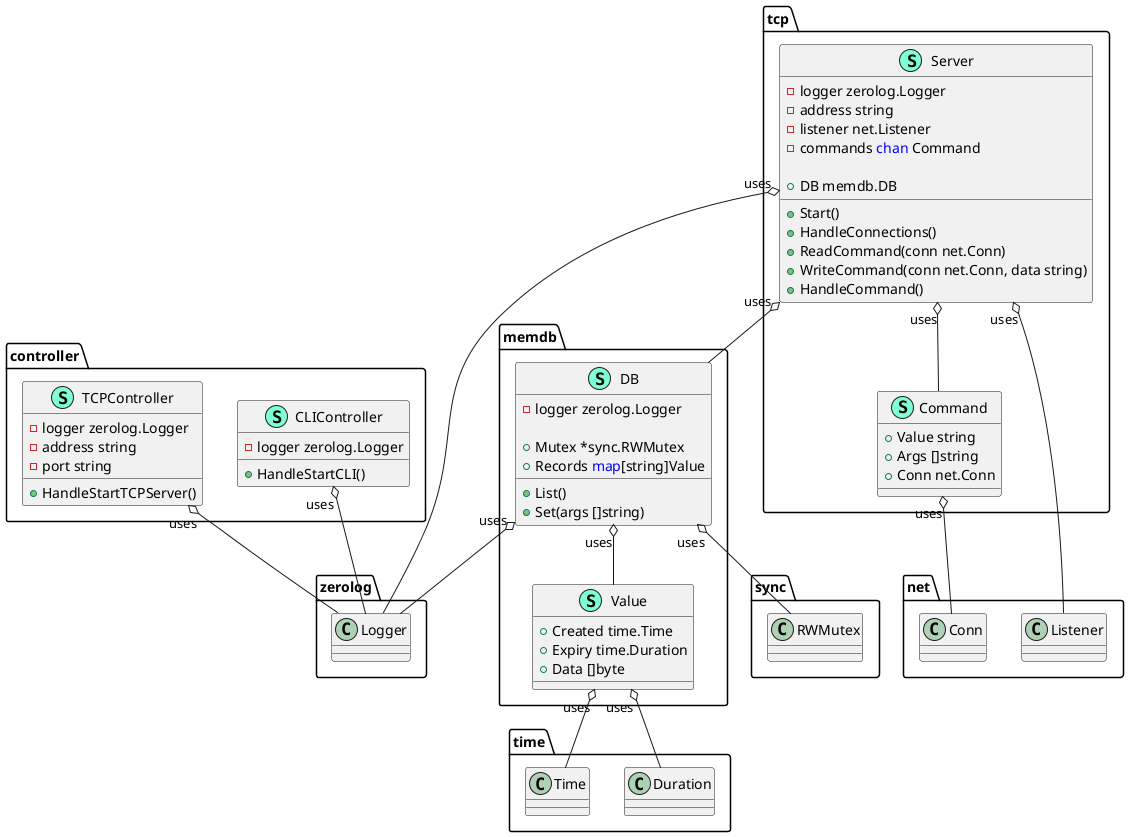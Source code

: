 @startuml
namespace controller {
    class CLIController << (S,Aquamarine) >> {
        - logger zerolog.Logger

        + HandleStartCLI() 

    }
    class TCPController << (S,Aquamarine) >> {
        - logger zerolog.Logger
        - address string
        - port string

        + HandleStartTCPServer() 

    }
}


"controller.CLIController""uses" o-- "zerolog.Logger"
"controller.TCPController""uses" o-- "zerolog.Logger"

namespace memdb {
    class DB << (S,Aquamarine) >> {
        - logger zerolog.Logger

        + Mutex *sync.RWMutex
        + Records <font color=blue>map</font>[string]Value

        + List() 
        + Set(args []string) 

    }
    class Value << (S,Aquamarine) >> {
        + Created time.Time
        + Expiry time.Duration
        + Data []byte

    }
}


"memdb.DB""uses" o-- "memdb.Value"
"memdb.DB""uses" o-- "sync.RWMutex"
"memdb.DB""uses" o-- "zerolog.Logger"
"memdb.Value""uses" o-- "time.Duration"
"memdb.Value""uses" o-- "time.Time"

namespace tcp {
    class Command << (S,Aquamarine) >> {
        + Value string
        + Args []string
        + Conn net.Conn

    }
    class Server << (S,Aquamarine) >> {
        - logger zerolog.Logger
        - address string
        - listener net.Listener
        - commands <font color=blue>chan</font> Command

        + DB memdb.DB

        + Start() 
        + HandleConnections() 
        + ReadCommand(conn net.Conn) 
        + WriteCommand(conn net.Conn, data string) 
        + HandleCommand() 

    }
}


"tcp.Command""uses" o-- "net.Conn"
"tcp.Server""uses" o-- "memdb.DB"
"tcp.Server""uses" o-- "net.Listener"
"tcp.Server""uses" o-- "tcp.Command"
"tcp.Server""uses" o-- "zerolog.Logger"

@enduml

